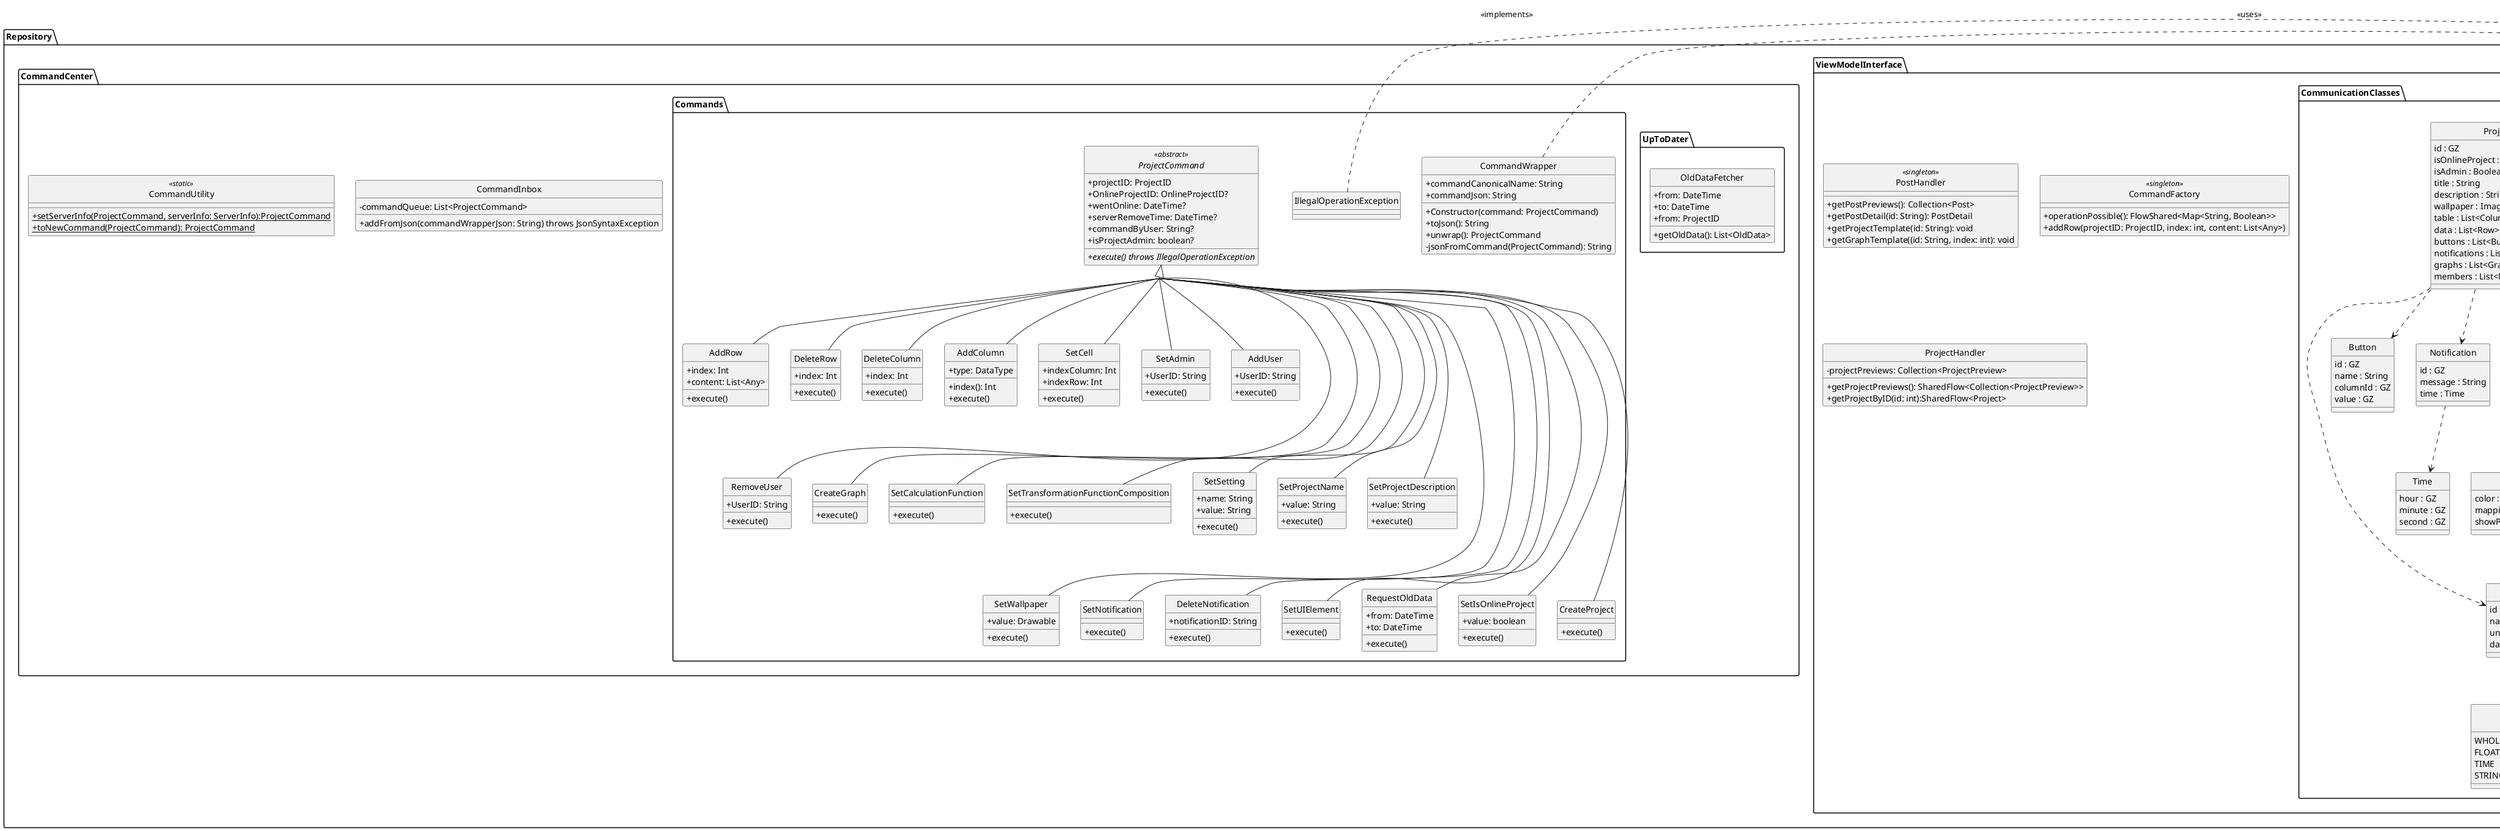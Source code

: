 @startuml

skinparam monochrome true
skinparam shadowing false
skinparam groupInheritance 3
skinparam genericDisplay old
skinparam classAttributeIconSize 0
hide circle

package Gson {}
package Kotlin{
class Throwable {
}
}

package Repository {
'=================================================================================================='
'Overleaf
package ViewModelInterface {
    'Overleaf deprecated
    class PostHandler <<singleton>>{
        +getPostPreviews(): Collection<Post>
        +getPostDetail(id: String): PostDetail
        'teplate downloaden via postid
        +getProjectTemplate(id: String): void
        'teplate downloaden via postid + index des graph temlates im Post
        +getGraphTemplate((id: String, index: int): void
    }
    class CommandFactory <<singleton>> {
        +operationPossible(): FlowShared<Map<String, Boolean>>
        +addRow(projectID: ProjectID, index: int, content: List<Any>)
     }
    'Overleaf
    class ProjectHandler {
        -projectPreviews: Collection<ProjectPreview>
        +getProjectPreviews(): SharedFlow<Collection<ProjectPreview>>
        +getProjectByID(id: int):SharedFlow<Project>
    }
    package CommunicationClasses {
    class Column {
            id : GZ
            name : String
            unit : String
            datatype : DataType

        }

        class Button {
            id : GZ
            name : String
            columnId : GZ
            value : GZ
        }

        class Notification {
            id : GZ
            message : String
            time : Time
        }

        class Time {
            hour : GZ
            minute : GZ
            second : GZ
        }

        class Member {
            id : GZ
            name : String
        }

        class ProjectPreview {
            id : GZ
            name : String
            image : Image
        }

        class Graph {
            id : GZ
            image : Image
        }

        class LineChart {
            dotSize : DotSize
            dotColor : Color
            lineType : LineType
            mappingVertical : List<Column>
            mappingHorizontal : Column
        }

        enum DotSize <<Enum>> {
            SMALL
            MEDIUM
            BIG
        }

        enum LineType <<Enum>> {
            DOTTED
            NONE
            CONTINUOUS
        }

        class PieChart {
            color : List<Color>
            mapping : List<Column>
            showPercentages : Boolean
        }


        enum DataType <<Enum>> {
            WHOLE_NUMBER
            FLOATING_POINT_NUMBER
            TIME
            STRING
        }

        class Project {
            id : GZ
            isOnlineProject : Boolean
            isAdmin : Boolean
            title : String
            description : String
            wallpaper : Image
            table : List<Column>
            data : List<Row>
            buttons : List<Button>
            notifications : List<Notification>
            graphs : List<Graph>
            members : List<Member>
        }

        class Row {
            id : GZ
            elements : List<String>

            getId() : GZ
            getElements() : List<String>
            setId(id : GZ)
            setElements(elements : List<String>)
        }

        Graph <|-- LineChart
        Graph <|-- PieChart

        Project ..> Column
        Project ..> Row
        Project ..> Graph
        Project ..> Button
        Project ..> Member
        Project ..> Notification

        LineChart ..> LineType
        LineChart ..> DotSize
        LineChart ..> Column

        PieChart ..> Column

        Notification ..> Time

        Column ..> DataType
    }

}

'=================================================================================================='
  'Overleaf deprecated
  package CommandCenter {
    'Overleaf deprecated
    class CommandInbox {
        -commandQueue: List<ProjectCommand>
        +addFromJson(commandWrapperJson: String) throws JsonSyntaxException
    }
    'Overleaf deprecated
     class CommandUtility <<static>> {
        +{static} setServerInfo(ProjectCommand, serverInfo: ServerInfo):ProjectCommand
        +{static} toNewCommand(ProjectCommand): ProjectCommand
     }
   '-----------------------------------------------------------------------------------------------'
     'Overleaf deprecated
     package UpToDater {
           'Wenn ich einmal länger als 72h am Stück offline war merke ich mir diese Intervalle
           'dann Frage ich jemanden auf dem Server an, der in diesen 72h keine Blindspots hat
           'Overleaf
           class OldDataFetcher {
           +from: DateTime
           +to: DateTime
           +from: ProjectID
           'null == daten nicht vorhanden
           +getOldData(): List<OldData>
           }
     }
   '-----------------------------------------------------------------------------------------------'
   package Commands {

   abstract class ProjectCommand <<abstract>>{
       +projectID: ProjectID
       +OnlineProjectID: OnlineProjectID?
       {field}+wentOnline: DateTime?
       {field}+serverRemoveTime: DateTime?
       +commandByUser: String?
       +isProjectAdmin: boolean?

       {abstract}+execute() throws IllegalOperationException
   }
   class AddRow {
      +index: Int
      +content: List<Any>

      +execute()
   }
   class DeleteRow {
      +index: Int
      +execute()
   }
   class DeleteColumn {
      +index: Int
      +execute()
   }
   class AddColumn {
      +index(): Int
      +type: DataType
      +execute()
   }
   class SetCell {
      +indexColumn: Int
      +indexRow: Int
      +execute()
   }
   class SetAdmin {
      +UserID: String
      +execute()
   }
   class AddUser {
      +UserID: String
      +execute()
   }

   class RemoveUser {
      +UserID: String
      +execute()
   }
   class CreateGraph {
      'TODO Felder'
      +execute()
   }
   class SetCalculationFunction {
      'TODO Felder'
      +execute()
   }
   class SetTransformationFunctionComposition {
      'TODO Felder'
      +execute()
   }
   class SetSetting {
      +name: String
      +value: String
      +execute()
   }
   class SetProjectName {
      +value: String
      +execute()
   }
   class SetProjectDescription {
      +value: String
      +execute()
   }
   class SetWallpaper {
      +value: Drawable
      +execute()
   }
   class SetNotification {
      'TODO: Felder'
      +execute()
   }
   class DeleteNotification {
      +notificationID: String
      +execute()
   }
   class SetUIElement {
      'TODO: Felder'
      +execute()
   }
   class RequestOldData {
      +from: DateTime
      +to: DateTime
      +execute()
   }
   class SetIsOnlineProject {
      +value: boolean
      +execute()
   }
   class CreateProject {
      +execute()
   }
   class CommandWrapper {
   +commandCanonicalName: String
   +commandJson: String

   +Constructor(command: ProjectCommand)
   +toJson(): String
   +unwrap(): ProjectCommand
   -jsonFromCommand(ProjectCommand): String
   }

   'Overleaf
   class IllegalOperationException {
       }

   }
  }

  CommandWrapper .> Gson: <<uses>>
  IllegalOperationException .> Throwable: <<implements>>




  together {
    ProjectCommand ^-- AddColumn
    ProjectCommand ^-- AddRow
    ProjectCommand ^-- DeleteRow
    ProjectCommand ^-- DeleteColumn
    ProjectCommand ^-- SetCell
    ProjectCommand ^-- SetAdmin
    ProjectCommand ^-- AddUser
    ProjectCommand ^--- RemoveUser
    ProjectCommand ^--- CreateGraph
    ProjectCommand ^--- SetCalculationFunction
    ProjectCommand ^--- SetTransformationFunctionComposition
    ProjectCommand ^--- SetSetting
    ProjectCommand ^--- SetProjectName
    ProjectCommand ^--- SetProjectDescription
    ProjectCommand ^---- SetWallpaper
    ProjectCommand ^---- SetNotification
    ProjectCommand ^---- DeleteNotification
    ProjectCommand ^---- SetUIElement
    ProjectCommand ^---- RequestOldData
    ProjectCommand ^---- CreateProject
    ProjectCommand ^---- SetIsOnlineProject
  }

}

@enduml